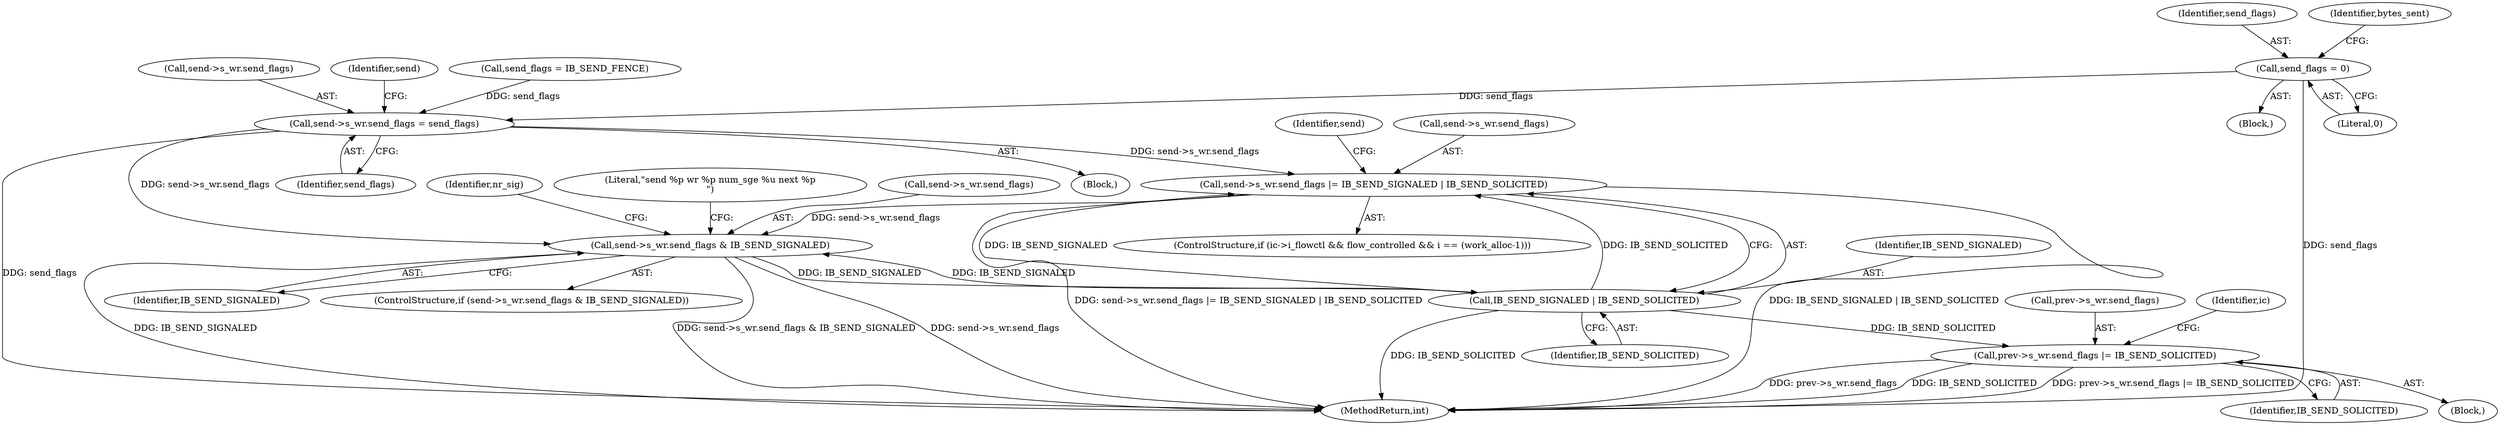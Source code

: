 digraph "0_linux_6094628bfd94323fc1cea05ec2c6affd98c18f7f@API" {
"1000160" [label="(Call,send_flags = 0)"];
"1000602" [label="(Call,send->s_wr.send_flags = send_flags)"];
"1000773" [label="(Call,send->s_wr.send_flags |= IB_SEND_SIGNALED | IB_SEND_SOLICITED)"];
"1000783" [label="(Call,send->s_wr.send_flags & IB_SEND_SIGNALED)"];
"1000779" [label="(Call,IB_SEND_SIGNALED | IB_SEND_SOLICITED)"];
"1000922" [label="(Call,prev->s_wr.send_flags |= IB_SEND_SOLICITED)"];
"1000791" [label="(Identifier,nr_sig)"];
"1000923" [label="(Call,prev->s_wr.send_flags)"];
"1000783" [label="(Call,send->s_wr.send_flags & IB_SEND_SIGNALED)"];
"1000773" [label="(Call,send->s_wr.send_flags |= IB_SEND_SIGNALED | IB_SEND_SOLICITED)"];
"1001051" [label="(MethodReturn,int)"];
"1000603" [label="(Call,send->s_wr.send_flags)"];
"1000789" [label="(Identifier,IB_SEND_SIGNALED)"];
"1000761" [label="(ControlStructure,if (ic->i_flowctl && flow_controlled && i == (work_alloc-1)))"];
"1000928" [label="(Identifier,IB_SEND_SOLICITED)"];
"1000612" [label="(Identifier,send)"];
"1000779" [label="(Call,IB_SEND_SIGNALED | IB_SEND_SOLICITED)"];
"1000793" [label="(Literal,\"send %p wr %p num_sge %u next %p\n\")"];
"1000162" [label="(Literal,0)"];
"1000782" [label="(ControlStructure,if (send->s_wr.send_flags & IB_SEND_SIGNALED))"];
"1000161" [label="(Identifier,send_flags)"];
"1000602" [label="(Call,send->s_wr.send_flags = send_flags)"];
"1000922" [label="(Call,prev->s_wr.send_flags |= IB_SEND_SOLICITED)"];
"1000566" [label="(Call,send_flags = IB_SEND_FENCE)"];
"1000160" [label="(Call,send_flags = 0)"];
"1000608" [label="(Identifier,send_flags)"];
"1000784" [label="(Call,send->s_wr.send_flags)"];
"1000165" [label="(Identifier,bytes_sent)"];
"1000597" [label="(Block,)"];
"1000914" [label="(Block,)"];
"1000786" [label="(Identifier,send)"];
"1000931" [label="(Identifier,ic)"];
"1000774" [label="(Call,send->s_wr.send_flags)"];
"1000781" [label="(Identifier,IB_SEND_SOLICITED)"];
"1000124" [label="(Block,)"];
"1000780" [label="(Identifier,IB_SEND_SIGNALED)"];
"1000160" -> "1000124"  [label="AST: "];
"1000160" -> "1000162"  [label="CFG: "];
"1000161" -> "1000160"  [label="AST: "];
"1000162" -> "1000160"  [label="AST: "];
"1000165" -> "1000160"  [label="CFG: "];
"1000160" -> "1001051"  [label="DDG: send_flags"];
"1000160" -> "1000602"  [label="DDG: send_flags"];
"1000602" -> "1000597"  [label="AST: "];
"1000602" -> "1000608"  [label="CFG: "];
"1000603" -> "1000602"  [label="AST: "];
"1000608" -> "1000602"  [label="AST: "];
"1000612" -> "1000602"  [label="CFG: "];
"1000602" -> "1001051"  [label="DDG: send_flags"];
"1000566" -> "1000602"  [label="DDG: send_flags"];
"1000602" -> "1000773"  [label="DDG: send->s_wr.send_flags"];
"1000602" -> "1000783"  [label="DDG: send->s_wr.send_flags"];
"1000773" -> "1000761"  [label="AST: "];
"1000773" -> "1000779"  [label="CFG: "];
"1000774" -> "1000773"  [label="AST: "];
"1000779" -> "1000773"  [label="AST: "];
"1000786" -> "1000773"  [label="CFG: "];
"1000773" -> "1001051"  [label="DDG: send->s_wr.send_flags |= IB_SEND_SIGNALED | IB_SEND_SOLICITED"];
"1000773" -> "1001051"  [label="DDG: IB_SEND_SIGNALED | IB_SEND_SOLICITED"];
"1000779" -> "1000773"  [label="DDG: IB_SEND_SIGNALED"];
"1000779" -> "1000773"  [label="DDG: IB_SEND_SOLICITED"];
"1000773" -> "1000783"  [label="DDG: send->s_wr.send_flags"];
"1000783" -> "1000782"  [label="AST: "];
"1000783" -> "1000789"  [label="CFG: "];
"1000784" -> "1000783"  [label="AST: "];
"1000789" -> "1000783"  [label="AST: "];
"1000791" -> "1000783"  [label="CFG: "];
"1000793" -> "1000783"  [label="CFG: "];
"1000783" -> "1001051"  [label="DDG: IB_SEND_SIGNALED"];
"1000783" -> "1001051"  [label="DDG: send->s_wr.send_flags & IB_SEND_SIGNALED"];
"1000783" -> "1001051"  [label="DDG: send->s_wr.send_flags"];
"1000783" -> "1000779"  [label="DDG: IB_SEND_SIGNALED"];
"1000779" -> "1000783"  [label="DDG: IB_SEND_SIGNALED"];
"1000779" -> "1000781"  [label="CFG: "];
"1000780" -> "1000779"  [label="AST: "];
"1000781" -> "1000779"  [label="AST: "];
"1000779" -> "1001051"  [label="DDG: IB_SEND_SOLICITED"];
"1000779" -> "1000922"  [label="DDG: IB_SEND_SOLICITED"];
"1000922" -> "1000914"  [label="AST: "];
"1000922" -> "1000928"  [label="CFG: "];
"1000923" -> "1000922"  [label="AST: "];
"1000928" -> "1000922"  [label="AST: "];
"1000931" -> "1000922"  [label="CFG: "];
"1000922" -> "1001051"  [label="DDG: prev->s_wr.send_flags"];
"1000922" -> "1001051"  [label="DDG: IB_SEND_SOLICITED"];
"1000922" -> "1001051"  [label="DDG: prev->s_wr.send_flags |= IB_SEND_SOLICITED"];
}
